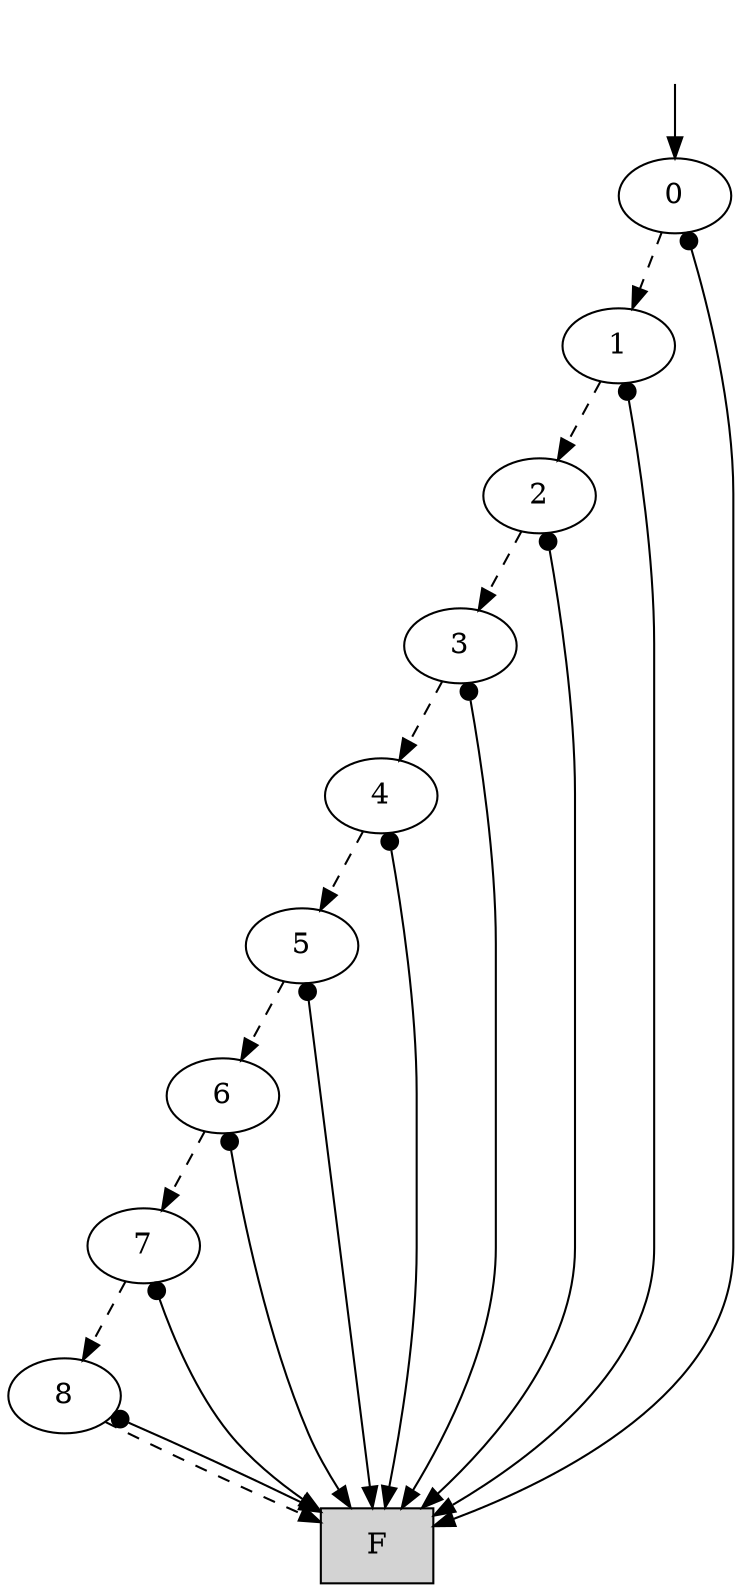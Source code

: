 digraph "DD" {
graph [dpi = 300];
center = true;
edge [dir = forward];
root [style=invis];
root -> 33554464 [style=solid dir=both arrowtail=none];
33554464 [label="0"];
33554463 [label="1"];
33554462 [label="2"];
33554461 [label="3"];
33554460 [label="4"];
33554459 [label="5"];
33554458 [label="6"];
33554457 [label="7"];
33554440 [label="8"];
0 [shape=box, style=filled, label="F"];
33554440 -> 0 [style=dashed];
33554440 -> 0 [style=solid dir=both arrowtail=dot];
33554457 -> 33554440 [style=dashed];
33554457 -> 0 [style=solid dir=both arrowtail=dot];
33554458 -> 33554457 [style=dashed];
33554458 -> 0 [style=solid dir=both arrowtail=dot];
33554459 -> 33554458 [style=dashed];
33554459 -> 0 [style=solid dir=both arrowtail=dot];
33554460 -> 33554459 [style=dashed];
33554460 -> 0 [style=solid dir=both arrowtail=dot];
33554461 -> 33554460 [style=dashed];
33554461 -> 0 [style=solid dir=both arrowtail=dot];
33554462 -> 33554461 [style=dashed];
33554462 -> 0 [style=solid dir=both arrowtail=dot];
33554463 -> 33554462 [style=dashed];
33554463 -> 0 [style=solid dir=both arrowtail=dot];
33554464 -> 33554463 [style=dashed];
33554464 -> 0 [style=solid dir=both arrowtail=dot];
}
